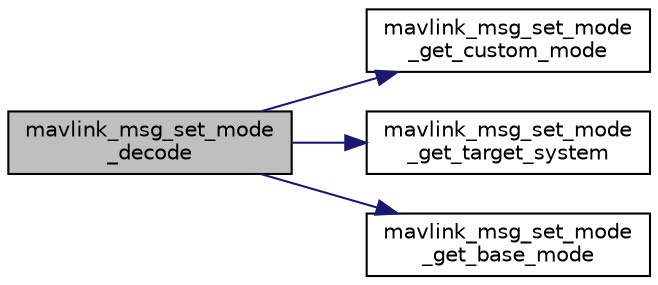 digraph "mavlink_msg_set_mode_decode"
{
 // INTERACTIVE_SVG=YES
  edge [fontname="Helvetica",fontsize="10",labelfontname="Helvetica",labelfontsize="10"];
  node [fontname="Helvetica",fontsize="10",shape=record];
  rankdir="LR";
  Node1 [label="mavlink_msg_set_mode\l_decode",height=0.2,width=0.4,color="black", fillcolor="grey75", style="filled", fontcolor="black"];
  Node1 -> Node2 [color="midnightblue",fontsize="10",style="solid",fontname="Helvetica"];
  Node2 [label="mavlink_msg_set_mode\l_get_custom_mode",height=0.2,width=0.4,color="black", fillcolor="white", style="filled",URL="$mavlink__msg__set__mode_8h.html#a85ba55d9647280a436b75e850d0aec13",tooltip="Get field custom_mode from set_mode message. "];
  Node1 -> Node3 [color="midnightblue",fontsize="10",style="solid",fontname="Helvetica"];
  Node3 [label="mavlink_msg_set_mode\l_get_target_system",height=0.2,width=0.4,color="black", fillcolor="white", style="filled",URL="$mavlink__msg__set__mode_8h.html#a7d367c4cd9fadb093d9919c5bd0e7af7",tooltip="Send a set_mode message. "];
  Node1 -> Node4 [color="midnightblue",fontsize="10",style="solid",fontname="Helvetica"];
  Node4 [label="mavlink_msg_set_mode\l_get_base_mode",height=0.2,width=0.4,color="black", fillcolor="white", style="filled",URL="$mavlink__msg__set__mode_8h.html#a52e9176db9c1895da52d5877baa4f1da",tooltip="Get field base_mode from set_mode message. "];
}
